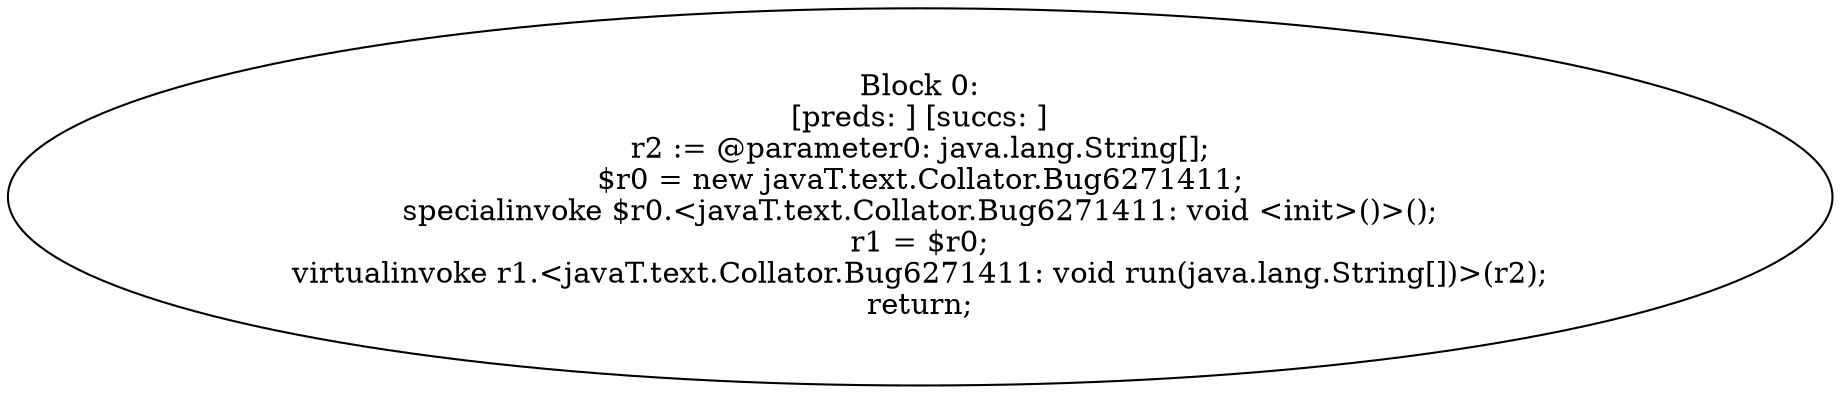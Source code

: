 digraph "unitGraph" {
    "Block 0:
[preds: ] [succs: ]
r2 := @parameter0: java.lang.String[];
$r0 = new javaT.text.Collator.Bug6271411;
specialinvoke $r0.<javaT.text.Collator.Bug6271411: void <init>()>();
r1 = $r0;
virtualinvoke r1.<javaT.text.Collator.Bug6271411: void run(java.lang.String[])>(r2);
return;
"
}
